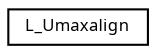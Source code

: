 digraph "Graphical Class Hierarchy"
{
  edge [fontname="Sans",fontsize="8",labelfontname="Sans",labelfontsize="8"];
  node [fontname="Sans",fontsize="8",shape=record];
  rankdir="LR";
  Node1 [label="L_Umaxalign",height=0.2,width=0.4,color="black", fillcolor="white", style="filled",URL="$union_l___umaxalign.html"];
}
